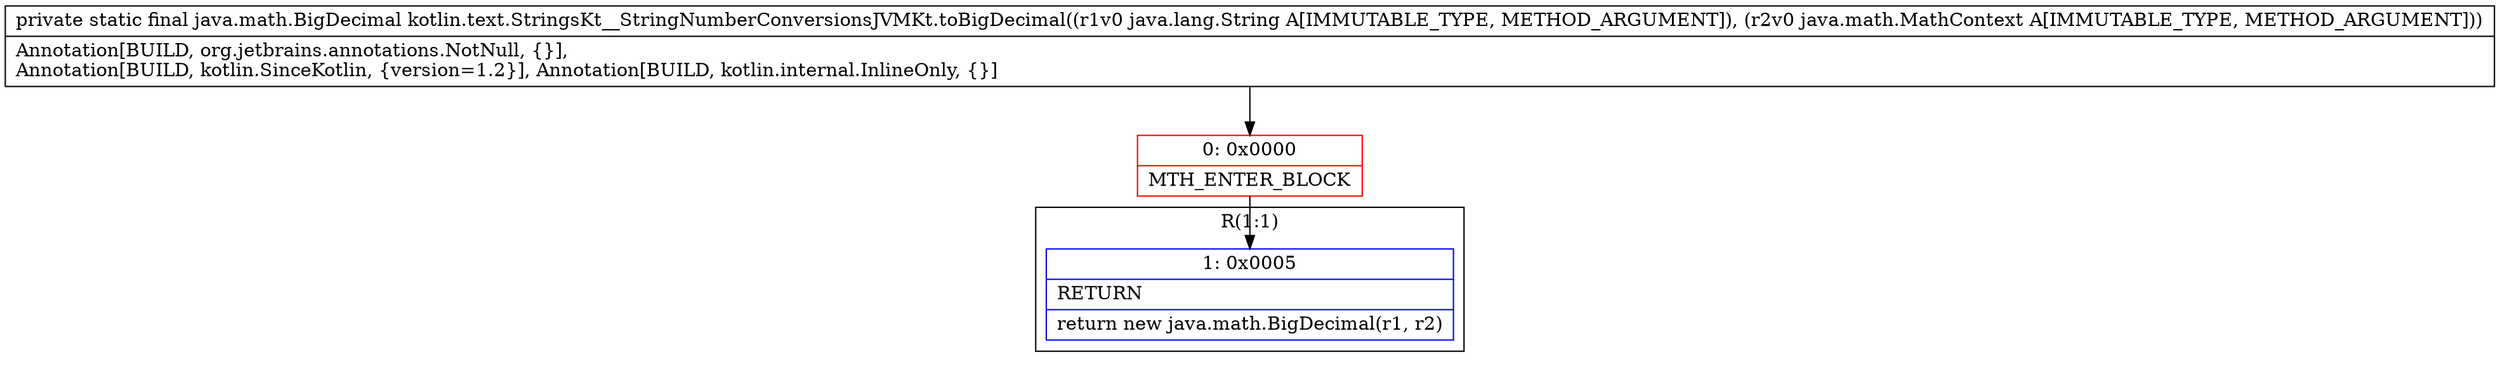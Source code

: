 digraph "CFG forkotlin.text.StringsKt__StringNumberConversionsJVMKt.toBigDecimal(Ljava\/lang\/String;Ljava\/math\/MathContext;)Ljava\/math\/BigDecimal;" {
subgraph cluster_Region_1675777297 {
label = "R(1:1)";
node [shape=record,color=blue];
Node_1 [shape=record,label="{1\:\ 0x0005|RETURN\l|return new java.math.BigDecimal(r1, r2)\l}"];
}
Node_0 [shape=record,color=red,label="{0\:\ 0x0000|MTH_ENTER_BLOCK\l}"];
MethodNode[shape=record,label="{private static final java.math.BigDecimal kotlin.text.StringsKt__StringNumberConversionsJVMKt.toBigDecimal((r1v0 java.lang.String A[IMMUTABLE_TYPE, METHOD_ARGUMENT]), (r2v0 java.math.MathContext A[IMMUTABLE_TYPE, METHOD_ARGUMENT]))  | Annotation[BUILD, org.jetbrains.annotations.NotNull, \{\}], \lAnnotation[BUILD, kotlin.SinceKotlin, \{version=1.2\}], Annotation[BUILD, kotlin.internal.InlineOnly, \{\}]\l}"];
MethodNode -> Node_0;
Node_0 -> Node_1;
}

